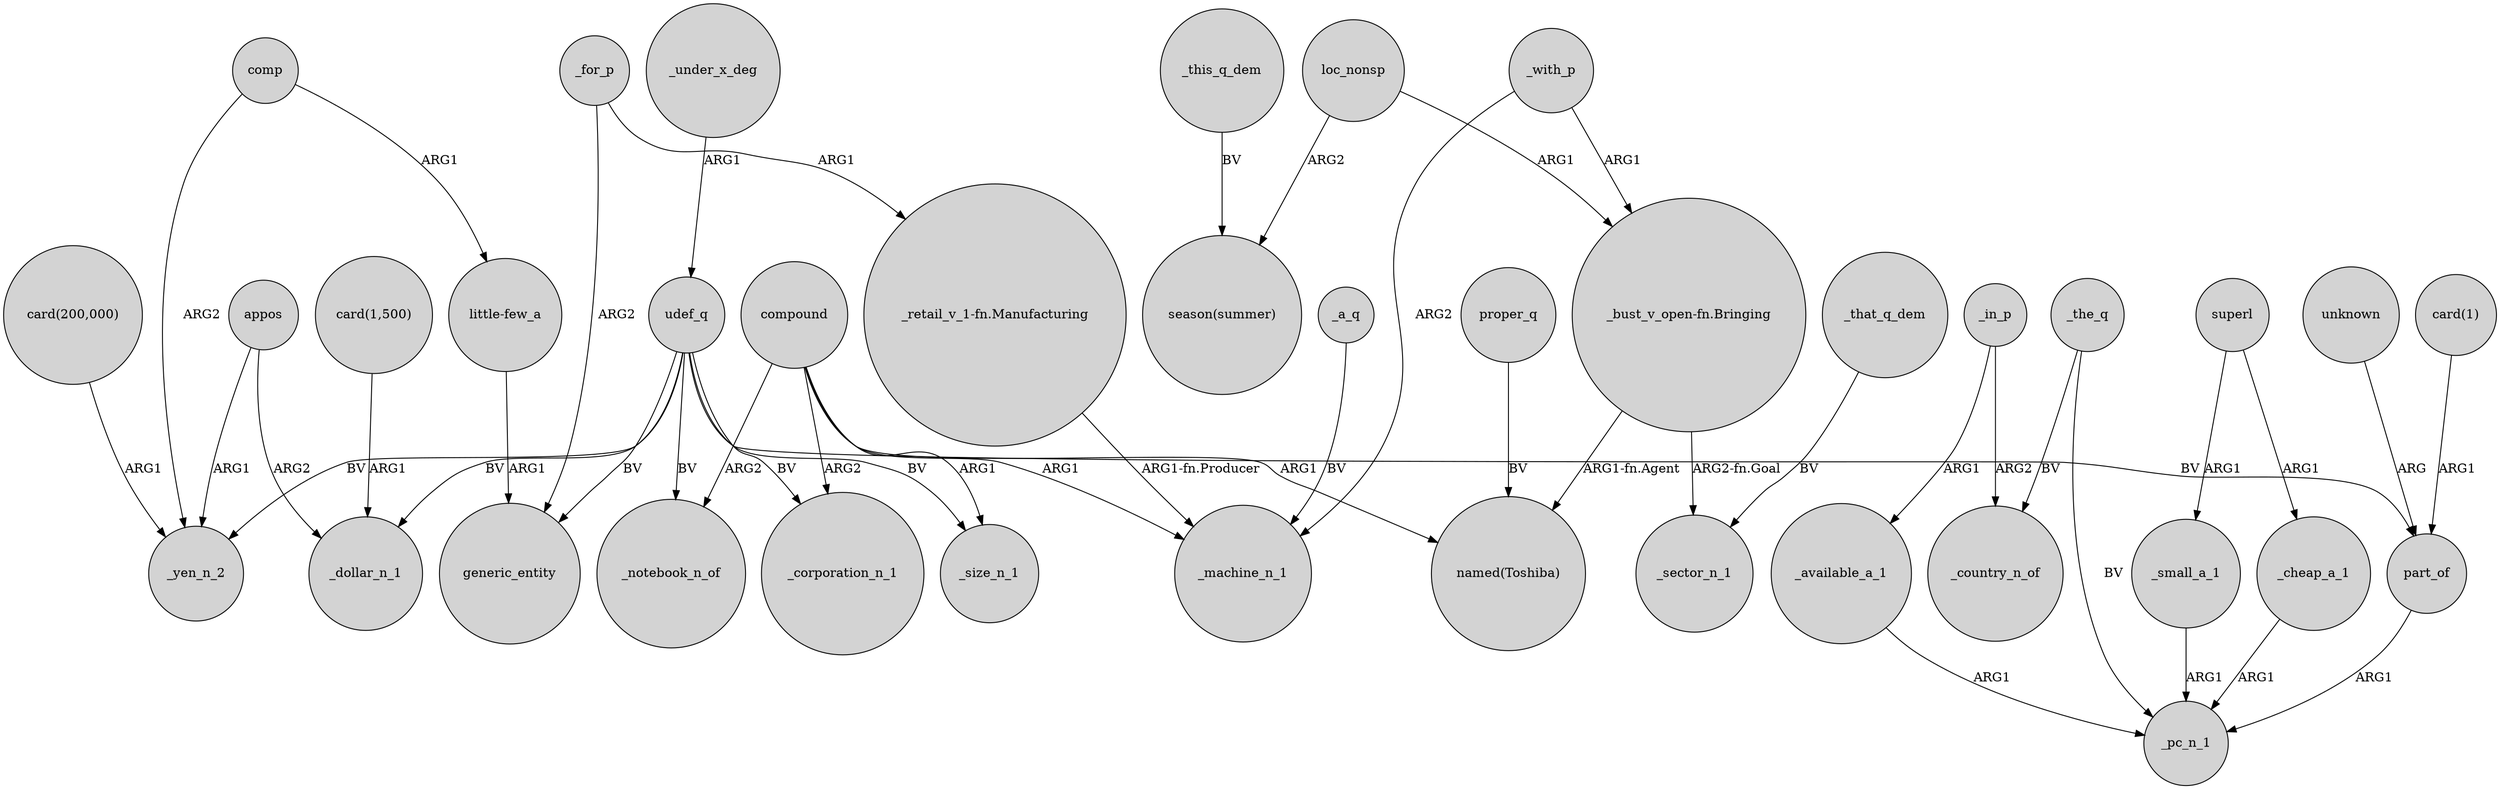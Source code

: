 digraph {
	node [shape=circle style=filled]
	loc_nonsp -> "season(summer)" [label=ARG2]
	appos -> _yen_n_2 [label=ARG1]
	udef_q -> _size_n_1 [label=BV]
	_available_a_1 -> _pc_n_1 [label=ARG1]
	part_of -> _pc_n_1 [label=ARG1]
	_with_p -> _machine_n_1 [label=ARG2]
	compound -> _size_n_1 [label=ARG1]
	compound -> _machine_n_1 [label=ARG1]
	superl -> _small_a_1 [label=ARG1]
	udef_q -> part_of [label=BV]
	"card(200,000)" -> _yen_n_2 [label=ARG1]
	superl -> _cheap_a_1 [label=ARG1]
	"card(1,500)" -> _dollar_n_1 [label=ARG1]
	_cheap_a_1 -> _pc_n_1 [label=ARG1]
	compound -> _notebook_n_of [label=ARG2]
	appos -> _dollar_n_1 [label=ARG2]
	_small_a_1 -> _pc_n_1 [label=ARG1]
	_for_p -> generic_entity [label=ARG2]
	_with_p -> "_bust_v_open-fn.Bringing" [label=ARG1]
	_under_x_deg -> udef_q [label=ARG1]
	"card(1)" -> part_of [label=ARG1]
	"_retail_v_1-fn.Manufacturing" -> _machine_n_1 [label="ARG1-fn.Producer"]
	udef_q -> generic_entity [label=BV]
	_in_p -> _available_a_1 [label=ARG1]
	"little-few_a" -> generic_entity [label=ARG1]
	loc_nonsp -> "_bust_v_open-fn.Bringing" [label=ARG1]
	unknown -> part_of [label=ARG]
	compound -> "named(Toshiba)" [label=ARG1]
	_in_p -> _country_n_of [label=ARG2]
	_the_q -> _country_n_of [label=BV]
	_this_q_dem -> "season(summer)" [label=BV]
	_the_q -> _pc_n_1 [label=BV]
	udef_q -> _dollar_n_1 [label=BV]
	udef_q -> _notebook_n_of [label=BV]
	"_bust_v_open-fn.Bringing" -> "named(Toshiba)" [label="ARG1-fn.Agent"]
	comp -> _yen_n_2 [label=ARG2]
	comp -> "little-few_a" [label=ARG1]
	compound -> _corporation_n_1 [label=ARG2]
	udef_q -> _corporation_n_1 [label=BV]
	"_bust_v_open-fn.Bringing" -> _sector_n_1 [label="ARG2-fn.Goal"]
	proper_q -> "named(Toshiba)" [label=BV]
	_that_q_dem -> _sector_n_1 [label=BV]
	_a_q -> _machine_n_1 [label=BV]
	_for_p -> "_retail_v_1-fn.Manufacturing" [label=ARG1]
	udef_q -> _yen_n_2 [label=BV]
}
